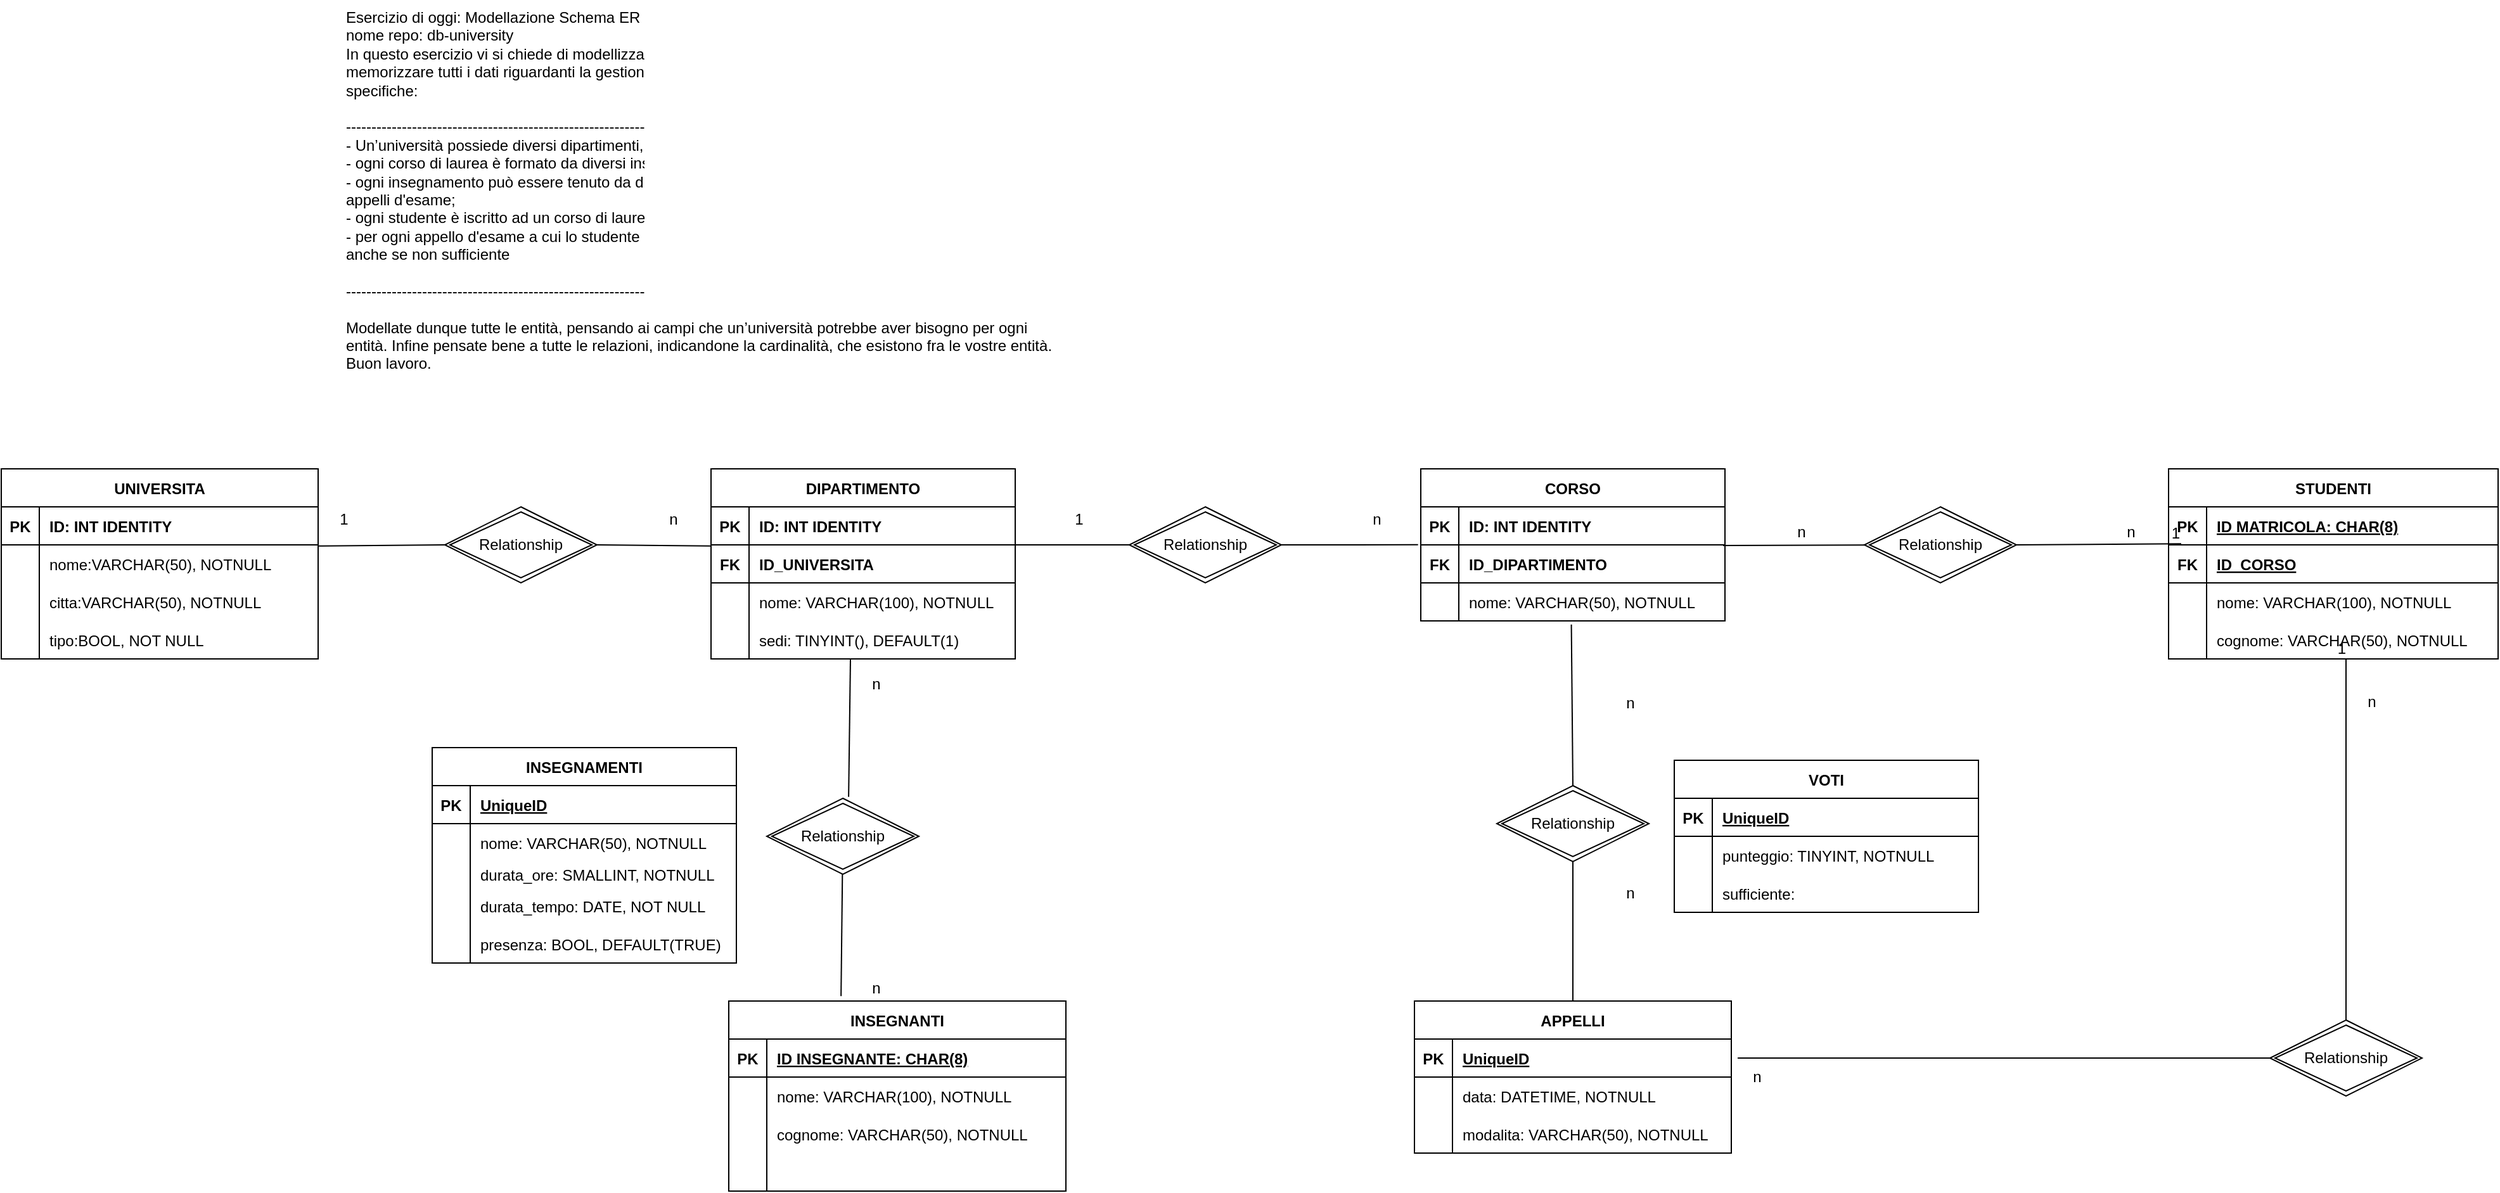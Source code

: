 <mxfile version="20.5.3" type="device"><diagram id="l1JfomQBx6-PSJpJHyX_" name="Pagina-1"><mxGraphModel dx="3084" dy="1757" grid="1" gridSize="10" guides="1" tooltips="1" connect="1" arrows="1" fold="1" page="1" pageScale="1" pageWidth="827" pageHeight="1169" math="0" shadow="0"><root><mxCell id="0"/><mxCell id="1" parent="0"/><mxCell id="r5b_RyFG96KMBuVX0cpk-1" value="Esercizio di oggi: Modellazione Schema ER Università&lt;br&gt;nome repo: db-university&lt;br&gt;In questo esercizio vi si chiede di modellizzare la struttura di un database con un modello ER per memorizzare tutti i dati riguardanti la gestione di un’università. Pertanto sono presenti le seguenti specifiche:&lt;br&gt;&lt;br&gt;-------------------------------------------------------------------------------------------------------------------------------------------&lt;br&gt;- Un’università possiede diversi dipartimenti, ognuno con uno o più corsi di laurea offerti;&lt;br&gt;- ogni corso di laurea è formato da diversi insegnamenti;&lt;br&gt;- ogni insegnamento può essere tenuto da diversi insegnanti. Inoltre ogni insegnamento prevede degli appelli d'esame;&lt;br&gt;- ogni studente è iscritto ad un corso di laurea;&lt;br&gt;- per ogni appello d'esame a cui lo studente ha partecipato, è necessario memorizzare il voto ottenuto, anche se non sufficiente&lt;br&gt;&lt;br&gt;------------------------------------------------------------------------------------------------------------------------------------------&lt;br&gt;&lt;br&gt;Modellate dunque tutte le entità, pensando ai campi che un’università potrebbe aver bisogno per ogni entità. Infine pensate bene a tutte le relazioni, indicandone la cardinalità, che esistono fra le vostre entità.&lt;br&gt;Buon lavoro." style="text;whiteSpace=wrap;html=1;movable=0;resizable=0;rotatable=0;deletable=0;editable=0;connectable=0;" vertex="1" parent="1"><mxGeometry x="20" y="30" width="560" height="250" as="geometry"/></mxCell><mxCell id="r5b_RyFG96KMBuVX0cpk-8" value="UNIVERSITA" style="shape=table;startSize=30;container=1;collapsible=1;childLayout=tableLayout;fixedRows=1;rowLines=0;fontStyle=1;align=center;resizeLast=1;movable=0;resizable=0;rotatable=0;deletable=0;editable=0;connectable=0;" vertex="1" parent="1"><mxGeometry x="-250" y="400" width="250" height="150" as="geometry"/></mxCell><mxCell id="r5b_RyFG96KMBuVX0cpk-9" value="" style="shape=tableRow;horizontal=0;startSize=0;swimlaneHead=0;swimlaneBody=0;fillColor=none;collapsible=0;dropTarget=0;points=[[0,0.5],[1,0.5]];portConstraint=eastwest;top=0;left=0;right=0;bottom=1;movable=0;resizable=0;rotatable=0;deletable=0;editable=0;connectable=0;" vertex="1" parent="r5b_RyFG96KMBuVX0cpk-8"><mxGeometry y="30" width="250" height="30" as="geometry"/></mxCell><mxCell id="r5b_RyFG96KMBuVX0cpk-10" value="PK" style="shape=partialRectangle;connectable=0;fillColor=none;top=0;left=0;bottom=0;right=0;fontStyle=1;overflow=hidden;movable=0;resizable=0;rotatable=0;deletable=0;editable=0;" vertex="1" parent="r5b_RyFG96KMBuVX0cpk-9"><mxGeometry width="30" height="30" as="geometry"><mxRectangle width="30" height="30" as="alternateBounds"/></mxGeometry></mxCell><mxCell id="r5b_RyFG96KMBuVX0cpk-11" value="ID: INT IDENTITY" style="shape=partialRectangle;connectable=0;fillColor=none;top=0;left=0;bottom=0;right=0;align=left;spacingLeft=6;fontStyle=1;overflow=hidden;movable=0;resizable=0;rotatable=0;deletable=0;editable=0;" vertex="1" parent="r5b_RyFG96KMBuVX0cpk-9"><mxGeometry x="30" width="220" height="30" as="geometry"><mxRectangle width="220" height="30" as="alternateBounds"/></mxGeometry></mxCell><mxCell id="r5b_RyFG96KMBuVX0cpk-12" value="" style="shape=tableRow;horizontal=0;startSize=0;swimlaneHead=0;swimlaneBody=0;fillColor=none;collapsible=0;dropTarget=0;points=[[0,0.5],[1,0.5]];portConstraint=eastwest;top=0;left=0;right=0;bottom=0;movable=0;resizable=0;rotatable=0;deletable=0;editable=0;connectable=0;" vertex="1" parent="r5b_RyFG96KMBuVX0cpk-8"><mxGeometry y="60" width="250" height="30" as="geometry"/></mxCell><mxCell id="r5b_RyFG96KMBuVX0cpk-13" value="" style="shape=partialRectangle;connectable=0;fillColor=none;top=0;left=0;bottom=0;right=0;editable=0;overflow=hidden;movable=0;resizable=0;rotatable=0;deletable=0;" vertex="1" parent="r5b_RyFG96KMBuVX0cpk-12"><mxGeometry width="30" height="30" as="geometry"><mxRectangle width="30" height="30" as="alternateBounds"/></mxGeometry></mxCell><mxCell id="r5b_RyFG96KMBuVX0cpk-14" value="nome:VARCHAR(50), NOTNULL" style="shape=partialRectangle;connectable=0;fillColor=none;top=0;left=0;bottom=0;right=0;align=left;spacingLeft=6;overflow=hidden;movable=0;resizable=0;rotatable=0;deletable=0;editable=0;" vertex="1" parent="r5b_RyFG96KMBuVX0cpk-12"><mxGeometry x="30" width="220" height="30" as="geometry"><mxRectangle width="220" height="30" as="alternateBounds"/></mxGeometry></mxCell><mxCell id="r5b_RyFG96KMBuVX0cpk-15" value="" style="shape=tableRow;horizontal=0;startSize=0;swimlaneHead=0;swimlaneBody=0;fillColor=none;collapsible=0;dropTarget=0;points=[[0,0.5],[1,0.5]];portConstraint=eastwest;top=0;left=0;right=0;bottom=0;movable=0;resizable=0;rotatable=0;deletable=0;editable=0;connectable=0;" vertex="1" parent="r5b_RyFG96KMBuVX0cpk-8"><mxGeometry y="90" width="250" height="30" as="geometry"/></mxCell><mxCell id="r5b_RyFG96KMBuVX0cpk-16" value="" style="shape=partialRectangle;connectable=0;fillColor=none;top=0;left=0;bottom=0;right=0;editable=0;overflow=hidden;movable=0;resizable=0;rotatable=0;deletable=0;" vertex="1" parent="r5b_RyFG96KMBuVX0cpk-15"><mxGeometry width="30" height="30" as="geometry"><mxRectangle width="30" height="30" as="alternateBounds"/></mxGeometry></mxCell><mxCell id="r5b_RyFG96KMBuVX0cpk-17" value="citta:VARCHAR(50), NOTNULL" style="shape=partialRectangle;connectable=0;fillColor=none;top=0;left=0;bottom=0;right=0;align=left;spacingLeft=6;overflow=hidden;movable=0;resizable=0;rotatable=0;deletable=0;editable=0;" vertex="1" parent="r5b_RyFG96KMBuVX0cpk-15"><mxGeometry x="30" width="220" height="30" as="geometry"><mxRectangle width="220" height="30" as="alternateBounds"/></mxGeometry></mxCell><mxCell id="r5b_RyFG96KMBuVX0cpk-18" value="" style="shape=tableRow;horizontal=0;startSize=0;swimlaneHead=0;swimlaneBody=0;fillColor=none;collapsible=0;dropTarget=0;points=[[0,0.5],[1,0.5]];portConstraint=eastwest;top=0;left=0;right=0;bottom=0;movable=0;resizable=0;rotatable=0;deletable=0;editable=0;connectable=0;" vertex="1" parent="r5b_RyFG96KMBuVX0cpk-8"><mxGeometry y="120" width="250" height="30" as="geometry"/></mxCell><mxCell id="r5b_RyFG96KMBuVX0cpk-19" value="" style="shape=partialRectangle;connectable=0;fillColor=none;top=0;left=0;bottom=0;right=0;editable=0;overflow=hidden;movable=0;resizable=0;rotatable=0;deletable=0;" vertex="1" parent="r5b_RyFG96KMBuVX0cpk-18"><mxGeometry width="30" height="30" as="geometry"><mxRectangle width="30" height="30" as="alternateBounds"/></mxGeometry></mxCell><mxCell id="r5b_RyFG96KMBuVX0cpk-20" value="tipo:BOOL, NOT NULL" style="shape=partialRectangle;connectable=0;fillColor=none;top=0;left=0;bottom=0;right=0;align=left;spacingLeft=6;overflow=hidden;movable=0;resizable=0;rotatable=0;deletable=0;editable=0;" vertex="1" parent="r5b_RyFG96KMBuVX0cpk-18"><mxGeometry x="30" width="220" height="30" as="geometry"><mxRectangle width="220" height="30" as="alternateBounds"/></mxGeometry></mxCell><mxCell id="r5b_RyFG96KMBuVX0cpk-27" value="DIPARTIMENTO" style="shape=table;startSize=30;container=1;collapsible=1;childLayout=tableLayout;fixedRows=1;rowLines=0;fontStyle=1;align=center;resizeLast=1;movable=0;resizable=0;rotatable=0;deletable=0;editable=0;connectable=0;" vertex="1" parent="1"><mxGeometry x="310" y="400" width="240" height="150" as="geometry"/></mxCell><mxCell id="r5b_RyFG96KMBuVX0cpk-28" value="" style="shape=tableRow;horizontal=0;startSize=0;swimlaneHead=0;swimlaneBody=0;fillColor=none;collapsible=0;dropTarget=0;points=[[0,0.5],[1,0.5]];portConstraint=eastwest;top=0;left=0;right=0;bottom=1;movable=0;resizable=0;rotatable=0;deletable=0;editable=0;connectable=0;" vertex="1" parent="r5b_RyFG96KMBuVX0cpk-27"><mxGeometry y="30" width="240" height="30" as="geometry"/></mxCell><mxCell id="r5b_RyFG96KMBuVX0cpk-29" value="PK" style="shape=partialRectangle;connectable=0;fillColor=none;top=0;left=0;bottom=0;right=0;fontStyle=1;overflow=hidden;movable=0;resizable=0;rotatable=0;deletable=0;editable=0;" vertex="1" parent="r5b_RyFG96KMBuVX0cpk-28"><mxGeometry width="30" height="30" as="geometry"><mxRectangle width="30" height="30" as="alternateBounds"/></mxGeometry></mxCell><mxCell id="r5b_RyFG96KMBuVX0cpk-30" value="ID: INT IDENTITY" style="shape=partialRectangle;connectable=0;fillColor=none;top=0;left=0;bottom=0;right=0;align=left;spacingLeft=6;fontStyle=1;overflow=hidden;movable=0;resizable=0;rotatable=0;deletable=0;editable=0;" vertex="1" parent="r5b_RyFG96KMBuVX0cpk-28"><mxGeometry x="30" width="210" height="30" as="geometry"><mxRectangle width="210" height="30" as="alternateBounds"/></mxGeometry></mxCell><mxCell id="r5b_RyFG96KMBuVX0cpk-206" style="shape=tableRow;horizontal=0;startSize=0;swimlaneHead=0;swimlaneBody=0;fillColor=none;collapsible=0;dropTarget=0;points=[[0,0.5],[1,0.5]];portConstraint=eastwest;top=0;left=0;right=0;bottom=1;movable=0;resizable=0;rotatable=0;deletable=0;editable=0;connectable=0;" vertex="1" parent="r5b_RyFG96KMBuVX0cpk-27"><mxGeometry y="60" width="240" height="30" as="geometry"/></mxCell><mxCell id="r5b_RyFG96KMBuVX0cpk-207" value="FK" style="shape=partialRectangle;connectable=0;fillColor=none;top=0;left=0;bottom=0;right=0;fontStyle=1;overflow=hidden;movable=0;resizable=0;rotatable=0;deletable=0;editable=0;" vertex="1" parent="r5b_RyFG96KMBuVX0cpk-206"><mxGeometry width="30" height="30" as="geometry"><mxRectangle width="30" height="30" as="alternateBounds"/></mxGeometry></mxCell><mxCell id="r5b_RyFG96KMBuVX0cpk-208" value="ID_UNIVERSITA" style="shape=partialRectangle;connectable=1;fillColor=none;top=0;left=0;bottom=0;right=0;align=left;spacingLeft=6;fontStyle=1;overflow=hidden;movable=1;resizable=1;rotatable=1;deletable=1;editable=1;" vertex="1" parent="r5b_RyFG96KMBuVX0cpk-206"><mxGeometry x="30" width="210" height="30" as="geometry"><mxRectangle width="210" height="30" as="alternateBounds"/></mxGeometry></mxCell><mxCell id="r5b_RyFG96KMBuVX0cpk-31" value="" style="shape=tableRow;horizontal=0;startSize=0;swimlaneHead=0;swimlaneBody=0;fillColor=none;collapsible=0;dropTarget=0;points=[[0,0.5],[1,0.5]];portConstraint=eastwest;top=0;left=0;right=0;bottom=0;movable=0;resizable=0;rotatable=0;deletable=0;editable=0;connectable=0;" vertex="1" parent="r5b_RyFG96KMBuVX0cpk-27"><mxGeometry y="90" width="240" height="30" as="geometry"/></mxCell><mxCell id="r5b_RyFG96KMBuVX0cpk-32" value="" style="shape=partialRectangle;connectable=0;fillColor=none;top=0;left=0;bottom=0;right=0;editable=0;overflow=hidden;movable=0;resizable=0;rotatable=0;deletable=0;" vertex="1" parent="r5b_RyFG96KMBuVX0cpk-31"><mxGeometry width="30" height="30" as="geometry"><mxRectangle width="30" height="30" as="alternateBounds"/></mxGeometry></mxCell><mxCell id="r5b_RyFG96KMBuVX0cpk-33" value="nome: VARCHAR(100), NOTNULL " style="shape=partialRectangle;connectable=0;fillColor=none;top=0;left=0;bottom=0;right=0;align=left;spacingLeft=6;overflow=hidden;movable=0;resizable=0;rotatable=0;deletable=0;editable=0;" vertex="1" parent="r5b_RyFG96KMBuVX0cpk-31"><mxGeometry x="30" width="210" height="30" as="geometry"><mxRectangle width="210" height="30" as="alternateBounds"/></mxGeometry></mxCell><mxCell id="r5b_RyFG96KMBuVX0cpk-34" value="" style="shape=tableRow;horizontal=0;startSize=0;swimlaneHead=0;swimlaneBody=0;fillColor=none;collapsible=0;dropTarget=0;points=[[0,0.5],[1,0.5]];portConstraint=eastwest;top=0;left=0;right=0;bottom=0;movable=0;resizable=0;rotatable=0;deletable=0;editable=0;connectable=0;" vertex="1" parent="r5b_RyFG96KMBuVX0cpk-27"><mxGeometry y="120" width="240" height="30" as="geometry"/></mxCell><mxCell id="r5b_RyFG96KMBuVX0cpk-35" value="" style="shape=partialRectangle;connectable=0;fillColor=none;top=0;left=0;bottom=0;right=0;editable=0;overflow=hidden;movable=0;resizable=0;rotatable=0;deletable=0;" vertex="1" parent="r5b_RyFG96KMBuVX0cpk-34"><mxGeometry width="30" height="30" as="geometry"><mxRectangle width="30" height="30" as="alternateBounds"/></mxGeometry></mxCell><mxCell id="r5b_RyFG96KMBuVX0cpk-36" value="sedi: TINYINT(), DEFAULT(1)" style="shape=partialRectangle;connectable=0;fillColor=none;top=0;left=0;bottom=0;right=0;align=left;spacingLeft=6;overflow=hidden;movable=0;resizable=0;rotatable=0;deletable=0;editable=0;" vertex="1" parent="r5b_RyFG96KMBuVX0cpk-34"><mxGeometry x="30" width="210" height="30" as="geometry"><mxRectangle width="210" height="30" as="alternateBounds"/></mxGeometry></mxCell><mxCell id="r5b_RyFG96KMBuVX0cpk-46" value="CORSO" style="shape=table;startSize=30;container=1;collapsible=1;childLayout=tableLayout;fixedRows=1;rowLines=0;fontStyle=1;align=center;resizeLast=1;movable=1;resizable=1;rotatable=1;deletable=1;editable=1;connectable=1;" vertex="1" parent="1"><mxGeometry x="870" y="400" width="240" height="120" as="geometry"/></mxCell><mxCell id="r5b_RyFG96KMBuVX0cpk-47" value="" style="shape=tableRow;horizontal=0;startSize=0;swimlaneHead=0;swimlaneBody=0;fillColor=none;collapsible=0;dropTarget=0;points=[[0,0.5],[1,0.5]];portConstraint=eastwest;top=0;left=0;right=0;bottom=1;movable=0;resizable=0;rotatable=0;deletable=0;editable=0;connectable=0;" vertex="1" parent="r5b_RyFG96KMBuVX0cpk-46"><mxGeometry y="30" width="240" height="30" as="geometry"/></mxCell><mxCell id="r5b_RyFG96KMBuVX0cpk-48" value="PK" style="shape=partialRectangle;connectable=0;fillColor=none;top=0;left=0;bottom=0;right=0;fontStyle=1;overflow=hidden;movable=0;resizable=0;rotatable=0;deletable=0;editable=0;" vertex="1" parent="r5b_RyFG96KMBuVX0cpk-47"><mxGeometry width="30" height="30" as="geometry"><mxRectangle width="30" height="30" as="alternateBounds"/></mxGeometry></mxCell><mxCell id="r5b_RyFG96KMBuVX0cpk-49" value="ID: INT IDENTITY" style="shape=partialRectangle;connectable=0;fillColor=none;top=0;left=0;bottom=0;right=0;align=left;spacingLeft=6;fontStyle=1;overflow=hidden;movable=0;resizable=0;rotatable=0;deletable=0;editable=0;" vertex="1" parent="r5b_RyFG96KMBuVX0cpk-47"><mxGeometry x="30" width="210" height="30" as="geometry"><mxRectangle width="210" height="30" as="alternateBounds"/></mxGeometry></mxCell><mxCell id="r5b_RyFG96KMBuVX0cpk-200" style="shape=tableRow;horizontal=0;startSize=0;swimlaneHead=0;swimlaneBody=0;fillColor=none;collapsible=0;dropTarget=0;points=[[0,0.5],[1,0.5]];portConstraint=eastwest;top=0;left=0;right=0;bottom=1;movable=0;resizable=0;rotatable=0;deletable=0;editable=0;connectable=0;" vertex="1" parent="r5b_RyFG96KMBuVX0cpk-46"><mxGeometry y="60" width="240" height="30" as="geometry"/></mxCell><mxCell id="r5b_RyFG96KMBuVX0cpk-201" value="FK" style="shape=partialRectangle;connectable=1;fillColor=none;top=0;left=0;bottom=0;right=0;fontStyle=1;overflow=hidden;movable=1;resizable=1;rotatable=1;deletable=1;editable=1;" vertex="1" parent="r5b_RyFG96KMBuVX0cpk-200"><mxGeometry width="30" height="30" as="geometry"><mxRectangle width="30" height="30" as="alternateBounds"/></mxGeometry></mxCell><mxCell id="r5b_RyFG96KMBuVX0cpk-202" value="ID_DIPARTIMENTO" style="shape=partialRectangle;connectable=1;fillColor=none;top=0;left=0;bottom=0;right=0;align=left;spacingLeft=6;fontStyle=1;overflow=hidden;movable=1;resizable=1;rotatable=1;deletable=1;editable=1;" vertex="1" parent="r5b_RyFG96KMBuVX0cpk-200"><mxGeometry x="30" width="210" height="30" as="geometry"><mxRectangle width="210" height="30" as="alternateBounds"/></mxGeometry></mxCell><mxCell id="r5b_RyFG96KMBuVX0cpk-50" value="" style="shape=tableRow;horizontal=0;startSize=0;swimlaneHead=0;swimlaneBody=0;fillColor=none;collapsible=0;dropTarget=0;points=[[0,0.5],[1,0.5]];portConstraint=eastwest;top=0;left=0;right=0;bottom=0;movable=0;resizable=0;rotatable=0;deletable=0;editable=0;connectable=0;" vertex="1" parent="r5b_RyFG96KMBuVX0cpk-46"><mxGeometry y="90" width="240" height="30" as="geometry"/></mxCell><mxCell id="r5b_RyFG96KMBuVX0cpk-51" value="" style="shape=partialRectangle;connectable=0;fillColor=none;top=0;left=0;bottom=0;right=0;editable=0;overflow=hidden;movable=0;resizable=0;rotatable=0;deletable=0;" vertex="1" parent="r5b_RyFG96KMBuVX0cpk-50"><mxGeometry width="30" height="30" as="geometry"><mxRectangle width="30" height="30" as="alternateBounds"/></mxGeometry></mxCell><mxCell id="r5b_RyFG96KMBuVX0cpk-52" value="nome: VARCHAR(50), NOTNULL" style="shape=partialRectangle;connectable=0;fillColor=none;top=0;left=0;bottom=0;right=0;align=left;spacingLeft=6;overflow=hidden;movable=0;resizable=0;rotatable=0;deletable=0;editable=0;" vertex="1" parent="r5b_RyFG96KMBuVX0cpk-50"><mxGeometry x="30" width="210" height="30" as="geometry"><mxRectangle width="210" height="30" as="alternateBounds"/></mxGeometry></mxCell><mxCell id="r5b_RyFG96KMBuVX0cpk-65" value="INSEGNAMENTI" style="shape=table;startSize=30;container=1;collapsible=1;childLayout=tableLayout;fixedRows=1;rowLines=0;fontStyle=1;align=center;resizeLast=1;movable=1;resizable=1;rotatable=1;deletable=1;editable=1;connectable=1;" vertex="1" parent="1"><mxGeometry x="90" y="620" width="240" height="170" as="geometry"/></mxCell><mxCell id="r5b_RyFG96KMBuVX0cpk-66" value="" style="shape=tableRow;horizontal=0;startSize=0;swimlaneHead=0;swimlaneBody=0;fillColor=none;collapsible=0;dropTarget=0;points=[[0,0.5],[1,0.5]];portConstraint=eastwest;top=0;left=0;right=0;bottom=1;movable=0;resizable=0;rotatable=0;deletable=0;editable=0;connectable=0;" vertex="1" parent="r5b_RyFG96KMBuVX0cpk-65"><mxGeometry y="30" width="240" height="30" as="geometry"/></mxCell><mxCell id="r5b_RyFG96KMBuVX0cpk-67" value="PK" style="shape=partialRectangle;connectable=0;fillColor=none;top=0;left=0;bottom=0;right=0;fontStyle=1;overflow=hidden;movable=0;resizable=0;rotatable=0;deletable=0;editable=0;" vertex="1" parent="r5b_RyFG96KMBuVX0cpk-66"><mxGeometry width="30" height="30" as="geometry"><mxRectangle width="30" height="30" as="alternateBounds"/></mxGeometry></mxCell><mxCell id="r5b_RyFG96KMBuVX0cpk-68" value="UniqueID" style="shape=partialRectangle;connectable=0;fillColor=none;top=0;left=0;bottom=0;right=0;align=left;spacingLeft=6;fontStyle=5;overflow=hidden;movable=0;resizable=0;rotatable=0;deletable=0;editable=0;" vertex="1" parent="r5b_RyFG96KMBuVX0cpk-66"><mxGeometry x="30" width="210" height="30" as="geometry"><mxRectangle width="210" height="30" as="alternateBounds"/></mxGeometry></mxCell><mxCell id="r5b_RyFG96KMBuVX0cpk-69" value="" style="shape=tableRow;horizontal=0;startSize=0;swimlaneHead=0;swimlaneBody=0;fillColor=none;collapsible=0;dropTarget=0;points=[[0,0.5],[1,0.5]];portConstraint=eastwest;top=0;left=0;right=0;bottom=0;movable=0;resizable=0;rotatable=0;deletable=0;editable=0;connectable=0;" vertex="1" parent="r5b_RyFG96KMBuVX0cpk-65"><mxGeometry y="60" width="240" height="30" as="geometry"/></mxCell><mxCell id="r5b_RyFG96KMBuVX0cpk-70" value="" style="shape=partialRectangle;connectable=0;fillColor=none;top=0;left=0;bottom=0;right=0;editable=0;overflow=hidden;movable=0;resizable=0;rotatable=0;deletable=0;" vertex="1" parent="r5b_RyFG96KMBuVX0cpk-69"><mxGeometry width="30" height="30" as="geometry"><mxRectangle width="30" height="30" as="alternateBounds"/></mxGeometry></mxCell><mxCell id="r5b_RyFG96KMBuVX0cpk-71" value="nome: VARCHAR(50), NOTNULL" style="shape=partialRectangle;connectable=0;fillColor=none;top=0;left=0;bottom=0;right=0;align=left;spacingLeft=6;overflow=hidden;movable=0;resizable=0;rotatable=0;deletable=0;editable=0;" vertex="1" parent="r5b_RyFG96KMBuVX0cpk-69"><mxGeometry x="30" width="210" height="30" as="geometry"><mxRectangle width="210" height="30" as="alternateBounds"/></mxGeometry></mxCell><mxCell id="r5b_RyFG96KMBuVX0cpk-72" value="" style="shape=tableRow;horizontal=0;startSize=0;swimlaneHead=0;swimlaneBody=0;fillColor=none;collapsible=0;dropTarget=0;points=[[0,0.5],[1,0.5]];portConstraint=eastwest;top=0;left=0;right=0;bottom=0;movable=0;resizable=0;rotatable=0;deletable=0;editable=0;connectable=0;" vertex="1" parent="r5b_RyFG96KMBuVX0cpk-65"><mxGeometry y="90" width="240" height="20" as="geometry"/></mxCell><mxCell id="r5b_RyFG96KMBuVX0cpk-73" value="" style="shape=partialRectangle;connectable=0;fillColor=none;top=0;left=0;bottom=0;right=0;editable=0;overflow=hidden;movable=0;resizable=0;rotatable=0;deletable=0;" vertex="1" parent="r5b_RyFG96KMBuVX0cpk-72"><mxGeometry width="30" height="20" as="geometry"><mxRectangle width="30" height="20" as="alternateBounds"/></mxGeometry></mxCell><mxCell id="r5b_RyFG96KMBuVX0cpk-74" value="durata_ore: SMALLINT, NOTNULL" style="shape=partialRectangle;connectable=0;fillColor=none;top=0;left=0;bottom=0;right=0;align=left;spacingLeft=6;overflow=hidden;movable=0;resizable=0;rotatable=0;deletable=0;editable=0;" vertex="1" parent="r5b_RyFG96KMBuVX0cpk-72"><mxGeometry x="30" width="210" height="20" as="geometry"><mxRectangle width="210" height="20" as="alternateBounds"/></mxGeometry></mxCell><mxCell id="r5b_RyFG96KMBuVX0cpk-75" value="" style="shape=tableRow;horizontal=0;startSize=0;swimlaneHead=0;swimlaneBody=0;fillColor=none;collapsible=0;dropTarget=0;points=[[0,0.5],[1,0.5]];portConstraint=eastwest;top=0;left=0;right=0;bottom=0;movable=0;resizable=0;rotatable=0;deletable=0;editable=0;connectable=0;" vertex="1" parent="r5b_RyFG96KMBuVX0cpk-65"><mxGeometry y="110" width="240" height="30" as="geometry"/></mxCell><mxCell id="r5b_RyFG96KMBuVX0cpk-76" value="" style="shape=partialRectangle;connectable=0;fillColor=none;top=0;left=0;bottom=0;right=0;editable=0;overflow=hidden;movable=0;resizable=0;rotatable=0;deletable=0;" vertex="1" parent="r5b_RyFG96KMBuVX0cpk-75"><mxGeometry width="30" height="30" as="geometry"><mxRectangle width="30" height="30" as="alternateBounds"/></mxGeometry></mxCell><mxCell id="r5b_RyFG96KMBuVX0cpk-77" value="durata_tempo: DATE, NOT NULL" style="shape=partialRectangle;connectable=0;fillColor=none;top=0;left=0;bottom=0;right=0;align=left;spacingLeft=6;overflow=hidden;movable=0;resizable=0;rotatable=0;deletable=0;editable=0;" vertex="1" parent="r5b_RyFG96KMBuVX0cpk-75"><mxGeometry x="30" width="210" height="30" as="geometry"><mxRectangle width="210" height="30" as="alternateBounds"/></mxGeometry></mxCell><mxCell id="r5b_RyFG96KMBuVX0cpk-242" style="shape=tableRow;horizontal=0;startSize=0;swimlaneHead=0;swimlaneBody=0;fillColor=none;collapsible=0;dropTarget=0;points=[[0,0.5],[1,0.5]];portConstraint=eastwest;top=0;left=0;right=0;bottom=0;movable=0;resizable=0;rotatable=0;deletable=0;editable=0;connectable=0;" vertex="1" parent="r5b_RyFG96KMBuVX0cpk-65"><mxGeometry y="140" width="240" height="30" as="geometry"/></mxCell><mxCell id="r5b_RyFG96KMBuVX0cpk-243" style="shape=partialRectangle;connectable=0;fillColor=none;top=0;left=0;bottom=0;right=0;editable=0;overflow=hidden;movable=0;resizable=0;rotatable=0;deletable=0;" vertex="1" parent="r5b_RyFG96KMBuVX0cpk-242"><mxGeometry width="30" height="30" as="geometry"><mxRectangle width="30" height="30" as="alternateBounds"/></mxGeometry></mxCell><mxCell id="r5b_RyFG96KMBuVX0cpk-244" value="presenza: BOOL, DEFAULT(TRUE)" style="shape=partialRectangle;connectable=0;fillColor=none;top=0;left=0;bottom=0;right=0;align=left;spacingLeft=6;overflow=hidden;movable=0;resizable=0;rotatable=0;deletable=0;editable=0;" vertex="1" parent="r5b_RyFG96KMBuVX0cpk-242"><mxGeometry x="30" width="210" height="30" as="geometry"><mxRectangle width="210" height="30" as="alternateBounds"/></mxGeometry></mxCell><mxCell id="r5b_RyFG96KMBuVX0cpk-84" value="APPELLI" style="shape=table;startSize=30;container=1;collapsible=1;childLayout=tableLayout;fixedRows=1;rowLines=0;fontStyle=1;align=center;resizeLast=1;movable=0;resizable=0;rotatable=0;deletable=0;editable=0;connectable=0;" vertex="1" parent="1"><mxGeometry x="865" y="820" width="250" height="120" as="geometry"/></mxCell><mxCell id="r5b_RyFG96KMBuVX0cpk-85" value="" style="shape=tableRow;horizontal=0;startSize=0;swimlaneHead=0;swimlaneBody=0;fillColor=none;collapsible=0;dropTarget=0;points=[[0,0.5],[1,0.5]];portConstraint=eastwest;top=0;left=0;right=0;bottom=1;movable=0;resizable=0;rotatable=0;deletable=0;editable=0;connectable=0;" vertex="1" parent="r5b_RyFG96KMBuVX0cpk-84"><mxGeometry y="30" width="250" height="30" as="geometry"/></mxCell><mxCell id="r5b_RyFG96KMBuVX0cpk-86" value="PK" style="shape=partialRectangle;connectable=0;fillColor=none;top=0;left=0;bottom=0;right=0;fontStyle=1;overflow=hidden;movable=0;resizable=0;rotatable=0;deletable=0;editable=0;" vertex="1" parent="r5b_RyFG96KMBuVX0cpk-85"><mxGeometry width="30" height="30" as="geometry"><mxRectangle width="30" height="30" as="alternateBounds"/></mxGeometry></mxCell><mxCell id="r5b_RyFG96KMBuVX0cpk-87" value="UniqueID" style="shape=partialRectangle;connectable=0;fillColor=none;top=0;left=0;bottom=0;right=0;align=left;spacingLeft=6;fontStyle=5;overflow=hidden;movable=0;resizable=0;rotatable=0;deletable=0;editable=0;" vertex="1" parent="r5b_RyFG96KMBuVX0cpk-85"><mxGeometry x="30" width="220" height="30" as="geometry"><mxRectangle width="220" height="30" as="alternateBounds"/></mxGeometry></mxCell><mxCell id="r5b_RyFG96KMBuVX0cpk-88" value="" style="shape=tableRow;horizontal=0;startSize=0;swimlaneHead=0;swimlaneBody=0;fillColor=none;collapsible=0;dropTarget=0;points=[[0,0.5],[1,0.5]];portConstraint=eastwest;top=0;left=0;right=0;bottom=0;movable=0;resizable=0;rotatable=0;deletable=0;editable=0;connectable=0;" vertex="1" parent="r5b_RyFG96KMBuVX0cpk-84"><mxGeometry y="60" width="250" height="30" as="geometry"/></mxCell><mxCell id="r5b_RyFG96KMBuVX0cpk-89" value="" style="shape=partialRectangle;connectable=0;fillColor=none;top=0;left=0;bottom=0;right=0;editable=0;overflow=hidden;movable=0;resizable=0;rotatable=0;deletable=0;" vertex="1" parent="r5b_RyFG96KMBuVX0cpk-88"><mxGeometry width="30" height="30" as="geometry"><mxRectangle width="30" height="30" as="alternateBounds"/></mxGeometry></mxCell><mxCell id="r5b_RyFG96KMBuVX0cpk-90" value="data: DATETIME, NOTNULL" style="shape=partialRectangle;connectable=0;fillColor=none;top=0;left=0;bottom=0;right=0;align=left;spacingLeft=6;overflow=hidden;movable=0;resizable=0;rotatable=0;deletable=0;editable=0;" vertex="1" parent="r5b_RyFG96KMBuVX0cpk-88"><mxGeometry x="30" width="220" height="30" as="geometry"><mxRectangle width="220" height="30" as="alternateBounds"/></mxGeometry></mxCell><mxCell id="r5b_RyFG96KMBuVX0cpk-91" value="" style="shape=tableRow;horizontal=0;startSize=0;swimlaneHead=0;swimlaneBody=0;fillColor=none;collapsible=0;dropTarget=0;points=[[0,0.5],[1,0.5]];portConstraint=eastwest;top=0;left=0;right=0;bottom=0;movable=0;resizable=0;rotatable=0;deletable=0;editable=0;connectable=0;" vertex="1" parent="r5b_RyFG96KMBuVX0cpk-84"><mxGeometry y="90" width="250" height="30" as="geometry"/></mxCell><mxCell id="r5b_RyFG96KMBuVX0cpk-92" value="" style="shape=partialRectangle;connectable=0;fillColor=none;top=0;left=0;bottom=0;right=0;editable=0;overflow=hidden;movable=0;resizable=0;rotatable=0;deletable=0;" vertex="1" parent="r5b_RyFG96KMBuVX0cpk-91"><mxGeometry width="30" height="30" as="geometry"><mxRectangle width="30" height="30" as="alternateBounds"/></mxGeometry></mxCell><mxCell id="r5b_RyFG96KMBuVX0cpk-93" value="modalita: VARCHAR(50), NOTNULL" style="shape=partialRectangle;connectable=0;fillColor=none;top=0;left=0;bottom=0;right=0;align=left;spacingLeft=6;overflow=hidden;movable=0;resizable=0;rotatable=0;deletable=0;editable=0;" vertex="1" parent="r5b_RyFG96KMBuVX0cpk-91"><mxGeometry x="30" width="220" height="30" as="geometry"><mxRectangle width="220" height="30" as="alternateBounds"/></mxGeometry></mxCell><mxCell id="r5b_RyFG96KMBuVX0cpk-103" value="STUDENTI" style="shape=table;startSize=30;container=1;collapsible=1;childLayout=tableLayout;fixedRows=1;rowLines=0;fontStyle=1;align=center;resizeLast=1;movable=1;resizable=1;rotatable=1;deletable=1;editable=1;connectable=1;" vertex="1" parent="1"><mxGeometry x="1460" y="400" width="260" height="150" as="geometry"/></mxCell><mxCell id="r5b_RyFG96KMBuVX0cpk-104" value="" style="shape=tableRow;horizontal=0;startSize=0;swimlaneHead=0;swimlaneBody=0;fillColor=none;collapsible=0;dropTarget=0;points=[[0,0.5],[1,0.5]];portConstraint=eastwest;top=0;left=0;right=0;bottom=1;movable=1;resizable=1;rotatable=1;deletable=1;editable=1;connectable=1;" vertex="1" parent="r5b_RyFG96KMBuVX0cpk-103"><mxGeometry y="30" width="260" height="30" as="geometry"/></mxCell><mxCell id="r5b_RyFG96KMBuVX0cpk-105" value="PK" style="shape=partialRectangle;connectable=0;fillColor=none;top=0;left=0;bottom=0;right=0;fontStyle=1;overflow=hidden;movable=0;resizable=0;rotatable=0;deletable=0;editable=0;" vertex="1" parent="r5b_RyFG96KMBuVX0cpk-104"><mxGeometry width="30" height="30" as="geometry"><mxRectangle width="30" height="30" as="alternateBounds"/></mxGeometry></mxCell><mxCell id="r5b_RyFG96KMBuVX0cpk-106" value="ID MATRICOLA: CHAR(8)" style="shape=partialRectangle;connectable=1;fillColor=none;top=0;left=0;bottom=0;right=0;align=left;spacingLeft=6;fontStyle=5;overflow=hidden;movable=1;resizable=1;rotatable=1;deletable=1;editable=1;" vertex="1" parent="r5b_RyFG96KMBuVX0cpk-104"><mxGeometry x="30" width="230" height="30" as="geometry"><mxRectangle width="230" height="30" as="alternateBounds"/></mxGeometry></mxCell><mxCell id="r5b_RyFG96KMBuVX0cpk-476" style="shape=tableRow;horizontal=0;startSize=0;swimlaneHead=0;swimlaneBody=0;fillColor=none;collapsible=0;dropTarget=0;points=[[0,0.5],[1,0.5]];portConstraint=eastwest;top=0;left=0;right=0;bottom=1;movable=1;resizable=1;rotatable=1;deletable=1;editable=1;connectable=1;" vertex="1" parent="r5b_RyFG96KMBuVX0cpk-103"><mxGeometry y="60" width="260" height="30" as="geometry"/></mxCell><mxCell id="r5b_RyFG96KMBuVX0cpk-477" value="FK" style="shape=partialRectangle;connectable=1;fillColor=none;top=0;left=0;bottom=0;right=0;fontStyle=1;overflow=hidden;movable=1;resizable=1;rotatable=1;deletable=1;editable=1;" vertex="1" parent="r5b_RyFG96KMBuVX0cpk-476"><mxGeometry width="30" height="30" as="geometry"><mxRectangle width="30" height="30" as="alternateBounds"/></mxGeometry></mxCell><mxCell id="r5b_RyFG96KMBuVX0cpk-478" value="ID_CORSO" style="shape=partialRectangle;connectable=1;fillColor=none;top=0;left=0;bottom=0;right=0;align=left;spacingLeft=6;fontStyle=5;overflow=hidden;movable=1;resizable=1;rotatable=1;deletable=1;editable=1;" vertex="1" parent="r5b_RyFG96KMBuVX0cpk-476"><mxGeometry x="30" width="230" height="30" as="geometry"><mxRectangle width="230" height="30" as="alternateBounds"/></mxGeometry></mxCell><mxCell id="r5b_RyFG96KMBuVX0cpk-107" value="" style="shape=tableRow;horizontal=0;startSize=0;swimlaneHead=0;swimlaneBody=0;fillColor=none;collapsible=0;dropTarget=0;points=[[0,0.5],[1,0.5]];portConstraint=eastwest;top=0;left=0;right=0;bottom=0;movable=0;resizable=0;rotatable=0;deletable=0;editable=0;connectable=0;" vertex="1" parent="r5b_RyFG96KMBuVX0cpk-103"><mxGeometry y="90" width="260" height="30" as="geometry"/></mxCell><mxCell id="r5b_RyFG96KMBuVX0cpk-108" value="" style="shape=partialRectangle;connectable=0;fillColor=none;top=0;left=0;bottom=0;right=0;editable=0;overflow=hidden;movable=0;resizable=0;rotatable=0;deletable=0;" vertex="1" parent="r5b_RyFG96KMBuVX0cpk-107"><mxGeometry width="30" height="30" as="geometry"><mxRectangle width="30" height="30" as="alternateBounds"/></mxGeometry></mxCell><mxCell id="r5b_RyFG96KMBuVX0cpk-109" value="nome: VARCHAR(100), NOTNULL " style="shape=partialRectangle;connectable=1;fillColor=none;top=0;left=0;bottom=0;right=0;align=left;spacingLeft=6;overflow=hidden;movable=1;resizable=1;rotatable=1;deletable=1;editable=1;" vertex="1" parent="r5b_RyFG96KMBuVX0cpk-107"><mxGeometry x="30" width="230" height="30" as="geometry"><mxRectangle width="230" height="30" as="alternateBounds"/></mxGeometry></mxCell><mxCell id="r5b_RyFG96KMBuVX0cpk-110" value="" style="shape=tableRow;horizontal=0;startSize=0;swimlaneHead=0;swimlaneBody=0;fillColor=none;collapsible=0;dropTarget=0;points=[[0,0.5],[1,0.5]];portConstraint=eastwest;top=0;left=0;right=0;bottom=0;movable=0;resizable=0;rotatable=0;deletable=0;editable=0;connectable=0;" vertex="1" parent="r5b_RyFG96KMBuVX0cpk-103"><mxGeometry y="120" width="260" height="30" as="geometry"/></mxCell><mxCell id="r5b_RyFG96KMBuVX0cpk-111" value="" style="shape=partialRectangle;connectable=0;fillColor=none;top=0;left=0;bottom=0;right=0;editable=0;overflow=hidden;movable=0;resizable=0;rotatable=0;deletable=0;" vertex="1" parent="r5b_RyFG96KMBuVX0cpk-110"><mxGeometry width="30" height="30" as="geometry"><mxRectangle width="30" height="30" as="alternateBounds"/></mxGeometry></mxCell><mxCell id="r5b_RyFG96KMBuVX0cpk-112" value="cognome: VARCHAR(50), NOTNULL" style="shape=partialRectangle;connectable=1;fillColor=none;top=0;left=0;bottom=0;right=0;align=left;spacingLeft=6;overflow=hidden;movable=1;resizable=1;rotatable=1;deletable=1;editable=1;" vertex="1" parent="r5b_RyFG96KMBuVX0cpk-110"><mxGeometry x="30" width="230" height="30" as="geometry"><mxRectangle width="230" height="30" as="alternateBounds"/></mxGeometry></mxCell><mxCell id="r5b_RyFG96KMBuVX0cpk-122" value="INSEGNANTI" style="shape=table;startSize=30;container=1;collapsible=1;childLayout=tableLayout;fixedRows=1;rowLines=0;fontStyle=1;align=center;resizeLast=1;movable=1;resizable=1;rotatable=1;deletable=1;editable=1;connectable=1;" vertex="1" parent="1"><mxGeometry x="324" y="820" width="266" height="150" as="geometry"/></mxCell><mxCell id="r5b_RyFG96KMBuVX0cpk-123" value="" style="shape=tableRow;horizontal=0;startSize=0;swimlaneHead=0;swimlaneBody=0;fillColor=none;collapsible=0;dropTarget=0;points=[[0,0.5],[1,0.5]];portConstraint=eastwest;top=0;left=0;right=0;bottom=1;movable=1;resizable=1;rotatable=1;deletable=1;editable=1;connectable=1;" vertex="1" parent="r5b_RyFG96KMBuVX0cpk-122"><mxGeometry y="30" width="266" height="30" as="geometry"/></mxCell><mxCell id="r5b_RyFG96KMBuVX0cpk-124" value="PK" style="shape=partialRectangle;connectable=0;fillColor=none;top=0;left=0;bottom=0;right=0;fontStyle=1;overflow=hidden;movable=0;resizable=0;rotatable=0;deletable=0;editable=0;" vertex="1" parent="r5b_RyFG96KMBuVX0cpk-123"><mxGeometry width="30" height="30" as="geometry"><mxRectangle width="30" height="30" as="alternateBounds"/></mxGeometry></mxCell><mxCell id="r5b_RyFG96KMBuVX0cpk-125" value="ID INSEGNANTE: CHAR(8)" style="shape=partialRectangle;connectable=1;fillColor=none;top=0;left=0;bottom=0;right=0;align=left;spacingLeft=6;fontStyle=5;overflow=hidden;movable=1;resizable=1;rotatable=1;deletable=1;editable=1;" vertex="1" parent="r5b_RyFG96KMBuVX0cpk-123"><mxGeometry x="30" width="236" height="30" as="geometry"><mxRectangle width="236" height="30" as="alternateBounds"/></mxGeometry></mxCell><mxCell id="r5b_RyFG96KMBuVX0cpk-126" value="" style="shape=tableRow;horizontal=0;startSize=0;swimlaneHead=0;swimlaneBody=0;fillColor=none;collapsible=0;dropTarget=0;points=[[0,0.5],[1,0.5]];portConstraint=eastwest;top=0;left=0;right=0;bottom=0;movable=1;resizable=1;rotatable=1;deletable=1;editable=1;connectable=1;" vertex="1" parent="r5b_RyFG96KMBuVX0cpk-122"><mxGeometry y="60" width="266" height="30" as="geometry"/></mxCell><mxCell id="r5b_RyFG96KMBuVX0cpk-127" value="" style="shape=partialRectangle;connectable=0;fillColor=none;top=0;left=0;bottom=0;right=0;editable=0;overflow=hidden;movable=0;resizable=0;rotatable=0;deletable=0;" vertex="1" parent="r5b_RyFG96KMBuVX0cpk-126"><mxGeometry width="30" height="30" as="geometry"><mxRectangle width="30" height="30" as="alternateBounds"/></mxGeometry></mxCell><mxCell id="r5b_RyFG96KMBuVX0cpk-128" value="nome: VARCHAR(100), NOTNULL " style="shape=partialRectangle;connectable=1;fillColor=none;top=0;left=0;bottom=0;right=0;align=left;spacingLeft=6;overflow=hidden;movable=1;resizable=1;rotatable=1;deletable=1;editable=1;" vertex="1" parent="r5b_RyFG96KMBuVX0cpk-126"><mxGeometry x="30" width="236" height="30" as="geometry"><mxRectangle width="236" height="30" as="alternateBounds"/></mxGeometry></mxCell><mxCell id="r5b_RyFG96KMBuVX0cpk-129" value="" style="shape=tableRow;horizontal=0;startSize=0;swimlaneHead=0;swimlaneBody=0;fillColor=none;collapsible=0;dropTarget=0;points=[[0,0.5],[1,0.5]];portConstraint=eastwest;top=0;left=0;right=0;bottom=0;movable=1;resizable=1;rotatable=1;deletable=1;editable=1;connectable=1;" vertex="1" parent="r5b_RyFG96KMBuVX0cpk-122"><mxGeometry y="90" width="266" height="30" as="geometry"/></mxCell><mxCell id="r5b_RyFG96KMBuVX0cpk-130" value="" style="shape=partialRectangle;connectable=0;fillColor=none;top=0;left=0;bottom=0;right=0;editable=0;overflow=hidden;movable=0;resizable=0;rotatable=0;deletable=0;" vertex="1" parent="r5b_RyFG96KMBuVX0cpk-129"><mxGeometry width="30" height="30" as="geometry"><mxRectangle width="30" height="30" as="alternateBounds"/></mxGeometry></mxCell><mxCell id="r5b_RyFG96KMBuVX0cpk-131" value="cognome: VARCHAR(50), NOTNULL" style="shape=partialRectangle;connectable=1;fillColor=none;top=0;left=0;bottom=0;right=0;align=left;spacingLeft=6;overflow=hidden;movable=1;resizable=1;rotatable=1;deletable=1;editable=1;" vertex="1" parent="r5b_RyFG96KMBuVX0cpk-129"><mxGeometry x="30" width="236" height="30" as="geometry"><mxRectangle width="236" height="30" as="alternateBounds"/></mxGeometry></mxCell><mxCell id="r5b_RyFG96KMBuVX0cpk-132" value="" style="shape=tableRow;horizontal=0;startSize=0;swimlaneHead=0;swimlaneBody=0;fillColor=none;collapsible=0;dropTarget=0;points=[[0,0.5],[1,0.5]];portConstraint=eastwest;top=0;left=0;right=0;bottom=0;movable=0;resizable=0;rotatable=0;deletable=0;editable=0;connectable=0;" vertex="1" parent="r5b_RyFG96KMBuVX0cpk-122"><mxGeometry y="120" width="266" height="30" as="geometry"/></mxCell><mxCell id="r5b_RyFG96KMBuVX0cpk-133" value="" style="shape=partialRectangle;connectable=0;fillColor=none;top=0;left=0;bottom=0;right=0;editable=0;overflow=hidden;movable=0;resizable=0;rotatable=0;deletable=0;" vertex="1" parent="r5b_RyFG96KMBuVX0cpk-132"><mxGeometry width="30" height="30" as="geometry"><mxRectangle width="30" height="30" as="alternateBounds"/></mxGeometry></mxCell><mxCell id="r5b_RyFG96KMBuVX0cpk-134" value="" style="shape=partialRectangle;connectable=0;fillColor=none;top=0;left=0;bottom=0;right=0;align=left;spacingLeft=6;overflow=hidden;movable=0;resizable=0;rotatable=0;deletable=0;editable=0;" vertex="1" parent="r5b_RyFG96KMBuVX0cpk-132"><mxGeometry x="30" width="236" height="30" as="geometry"><mxRectangle width="236" height="30" as="alternateBounds"/></mxGeometry></mxCell><mxCell id="r5b_RyFG96KMBuVX0cpk-141" value="VOTI" style="shape=table;startSize=30;container=1;collapsible=1;childLayout=tableLayout;fixedRows=1;rowLines=0;fontStyle=1;align=center;resizeLast=1;movable=1;resizable=1;rotatable=1;deletable=1;editable=1;connectable=1;" vertex="1" parent="1"><mxGeometry x="1070" y="630" width="240" height="120" as="geometry"/></mxCell><mxCell id="r5b_RyFG96KMBuVX0cpk-142" value="" style="shape=tableRow;horizontal=0;startSize=0;swimlaneHead=0;swimlaneBody=0;fillColor=none;collapsible=0;dropTarget=0;points=[[0,0.5],[1,0.5]];portConstraint=eastwest;top=0;left=0;right=0;bottom=1;movable=0;resizable=0;rotatable=0;deletable=0;editable=0;connectable=0;" vertex="1" parent="r5b_RyFG96KMBuVX0cpk-141"><mxGeometry y="30" width="240" height="30" as="geometry"/></mxCell><mxCell id="r5b_RyFG96KMBuVX0cpk-143" value="PK" style="shape=partialRectangle;connectable=0;fillColor=none;top=0;left=0;bottom=0;right=0;fontStyle=1;overflow=hidden;movable=0;resizable=0;rotatable=0;deletable=0;editable=0;" vertex="1" parent="r5b_RyFG96KMBuVX0cpk-142"><mxGeometry width="30" height="30" as="geometry"><mxRectangle width="30" height="30" as="alternateBounds"/></mxGeometry></mxCell><mxCell id="r5b_RyFG96KMBuVX0cpk-144" value="UniqueID" style="shape=partialRectangle;connectable=0;fillColor=none;top=0;left=0;bottom=0;right=0;align=left;spacingLeft=6;fontStyle=5;overflow=hidden;movable=0;resizable=0;rotatable=0;deletable=0;editable=0;" vertex="1" parent="r5b_RyFG96KMBuVX0cpk-142"><mxGeometry x="30" width="210" height="30" as="geometry"><mxRectangle width="210" height="30" as="alternateBounds"/></mxGeometry></mxCell><mxCell id="r5b_RyFG96KMBuVX0cpk-145" value="" style="shape=tableRow;horizontal=0;startSize=0;swimlaneHead=0;swimlaneBody=0;fillColor=none;collapsible=0;dropTarget=0;points=[[0,0.5],[1,0.5]];portConstraint=eastwest;top=0;left=0;right=0;bottom=0;movable=0;resizable=0;rotatable=0;deletable=0;editable=0;connectable=0;" vertex="1" parent="r5b_RyFG96KMBuVX0cpk-141"><mxGeometry y="60" width="240" height="30" as="geometry"/></mxCell><mxCell id="r5b_RyFG96KMBuVX0cpk-146" value="" style="shape=partialRectangle;connectable=0;fillColor=none;top=0;left=0;bottom=0;right=0;editable=0;overflow=hidden;movable=0;resizable=0;rotatable=0;deletable=0;" vertex="1" parent="r5b_RyFG96KMBuVX0cpk-145"><mxGeometry width="30" height="30" as="geometry"><mxRectangle width="30" height="30" as="alternateBounds"/></mxGeometry></mxCell><mxCell id="r5b_RyFG96KMBuVX0cpk-147" value="punteggio: TINYINT, NOTNULL" style="shape=partialRectangle;connectable=0;fillColor=none;top=0;left=0;bottom=0;right=0;align=left;spacingLeft=6;overflow=hidden;movable=0;resizable=0;rotatable=0;deletable=0;editable=0;" vertex="1" parent="r5b_RyFG96KMBuVX0cpk-145"><mxGeometry x="30" width="210" height="30" as="geometry"><mxRectangle width="210" height="30" as="alternateBounds"/></mxGeometry></mxCell><mxCell id="r5b_RyFG96KMBuVX0cpk-148" value="" style="shape=tableRow;horizontal=0;startSize=0;swimlaneHead=0;swimlaneBody=0;fillColor=none;collapsible=0;dropTarget=0;points=[[0,0.5],[1,0.5]];portConstraint=eastwest;top=0;left=0;right=0;bottom=0;movable=0;resizable=0;rotatable=0;deletable=0;editable=0;connectable=0;" vertex="1" parent="r5b_RyFG96KMBuVX0cpk-141"><mxGeometry y="90" width="240" height="30" as="geometry"/></mxCell><mxCell id="r5b_RyFG96KMBuVX0cpk-149" value="" style="shape=partialRectangle;connectable=0;fillColor=none;top=0;left=0;bottom=0;right=0;editable=0;overflow=hidden;movable=0;resizable=0;rotatable=0;deletable=0;" vertex="1" parent="r5b_RyFG96KMBuVX0cpk-148"><mxGeometry width="30" height="30" as="geometry"><mxRectangle width="30" height="30" as="alternateBounds"/></mxGeometry></mxCell><mxCell id="r5b_RyFG96KMBuVX0cpk-150" value="sufficiente:" style="shape=partialRectangle;connectable=0;fillColor=none;top=0;left=0;bottom=0;right=0;align=left;spacingLeft=6;overflow=hidden;movable=0;resizable=0;rotatable=0;deletable=0;editable=0;" vertex="1" parent="r5b_RyFG96KMBuVX0cpk-148"><mxGeometry x="30" width="210" height="30" as="geometry"><mxRectangle width="210" height="30" as="alternateBounds"/></mxGeometry></mxCell><mxCell id="r5b_RyFG96KMBuVX0cpk-225" value="Relationship" style="shape=rhombus;double=1;perimeter=rhombusPerimeter;whiteSpace=wrap;html=1;align=center;movable=0;resizable=0;rotatable=0;deletable=0;editable=0;connectable=0;" vertex="1" parent="1"><mxGeometry x="640" y="430" width="120" height="60" as="geometry"/></mxCell><mxCell id="r5b_RyFG96KMBuVX0cpk-226" value="" style="endArrow=none;html=1;rounded=0;entryX=0;entryY=0.5;entryDx=0;entryDy=0;movable=0;resizable=0;rotatable=0;deletable=0;editable=0;connectable=0;" edge="1" parent="1" target="r5b_RyFG96KMBuVX0cpk-225"><mxGeometry relative="1" as="geometry"><mxPoint x="550" y="460" as="sourcePoint"/><mxPoint x="720" y="490" as="targetPoint"/><Array as="points"/></mxGeometry></mxCell><mxCell id="r5b_RyFG96KMBuVX0cpk-227" value="" style="resizable=0;html=1;align=right;verticalAlign=bottom;movable=0;rotatable=0;deletable=0;editable=0;connectable=0;" connectable="0" vertex="1" parent="r5b_RyFG96KMBuVX0cpk-226"><mxGeometry x="1" relative="1" as="geometry"/></mxCell><mxCell id="r5b_RyFG96KMBuVX0cpk-228" value="" style="endArrow=none;html=1;rounded=0;exitX=1;exitY=0.5;exitDx=0;exitDy=0;entryX=-0.009;entryY=-0.006;entryDx=0;entryDy=0;entryPerimeter=0;movable=0;resizable=0;rotatable=0;deletable=0;editable=0;connectable=0;" edge="1" parent="1" source="r5b_RyFG96KMBuVX0cpk-225" target="r5b_RyFG96KMBuVX0cpk-200"><mxGeometry relative="1" as="geometry"><mxPoint x="730" y="440" as="sourcePoint"/><mxPoint x="840" y="460" as="targetPoint"/><Array as="points"><mxPoint x="820" y="460"/></Array></mxGeometry></mxCell><mxCell id="r5b_RyFG96KMBuVX0cpk-229" value="" style="resizable=0;html=1;align=right;verticalAlign=bottom;movable=0;rotatable=0;deletable=0;editable=0;connectable=0;" connectable="0" vertex="1" parent="r5b_RyFG96KMBuVX0cpk-228"><mxGeometry x="1" relative="1" as="geometry"/></mxCell><mxCell id="r5b_RyFG96KMBuVX0cpk-230" value="1" style="text;html=1;align=center;verticalAlign=middle;resizable=0;points=[];autosize=1;strokeColor=none;fillColor=none;movable=0;rotatable=0;deletable=0;editable=0;connectable=0;" vertex="1" parent="1"><mxGeometry x="585" y="425" width="30" height="30" as="geometry"/></mxCell><mxCell id="r5b_RyFG96KMBuVX0cpk-231" value="n" style="text;html=1;align=center;verticalAlign=middle;resizable=0;points=[];autosize=1;strokeColor=none;fillColor=none;movable=0;rotatable=0;deletable=0;editable=0;connectable=0;" vertex="1" parent="1"><mxGeometry x="820" y="425" width="30" height="30" as="geometry"/></mxCell><mxCell id="r5b_RyFG96KMBuVX0cpk-232" value="Relationship" style="shape=rhombus;double=1;perimeter=rhombusPerimeter;whiteSpace=wrap;html=1;align=center;movable=0;resizable=0;rotatable=0;deletable=0;editable=0;connectable=0;" vertex="1" parent="1"><mxGeometry x="100" y="430" width="120" height="60" as="geometry"/></mxCell><mxCell id="r5b_RyFG96KMBuVX0cpk-233" value="" style="endArrow=none;html=1;rounded=0;entryX=-0.001;entryY=0.03;entryDx=0;entryDy=0;entryPerimeter=0;exitX=1;exitY=0.5;exitDx=0;exitDy=0;movable=0;resizable=0;rotatable=0;deletable=0;editable=0;connectable=0;" edge="1" parent="1" source="r5b_RyFG96KMBuVX0cpk-232" target="r5b_RyFG96KMBuVX0cpk-206"><mxGeometry relative="1" as="geometry"><mxPoint x="180" y="450" as="sourcePoint"/><mxPoint x="340" y="450" as="targetPoint"/></mxGeometry></mxCell><mxCell id="r5b_RyFG96KMBuVX0cpk-234" value="" style="resizable=0;html=1;align=right;verticalAlign=bottom;movable=0;rotatable=0;deletable=0;editable=0;connectable=0;" connectable="0" vertex="1" parent="r5b_RyFG96KMBuVX0cpk-233"><mxGeometry x="1" relative="1" as="geometry"/></mxCell><mxCell id="r5b_RyFG96KMBuVX0cpk-237" value="" style="endArrow=none;html=1;rounded=0;entryX=0.999;entryY=0.03;entryDx=0;entryDy=0;entryPerimeter=0;exitX=0;exitY=0.5;exitDx=0;exitDy=0;movable=0;resizable=0;rotatable=0;deletable=0;editable=0;connectable=0;" edge="1" parent="1" source="r5b_RyFG96KMBuVX0cpk-232" target="r5b_RyFG96KMBuVX0cpk-12"><mxGeometry relative="1" as="geometry"><mxPoint x="180" y="450" as="sourcePoint"/><mxPoint x="340" y="450" as="targetPoint"/></mxGeometry></mxCell><mxCell id="r5b_RyFG96KMBuVX0cpk-238" value="" style="resizable=0;html=1;align=right;verticalAlign=bottom;movable=0;rotatable=0;deletable=0;editable=0;connectable=0;" connectable="0" vertex="1" parent="r5b_RyFG96KMBuVX0cpk-237"><mxGeometry x="1" relative="1" as="geometry"/></mxCell><mxCell id="r5b_RyFG96KMBuVX0cpk-240" value="1" style="text;html=1;align=center;verticalAlign=middle;resizable=0;points=[];autosize=1;strokeColor=none;fillColor=none;movable=0;rotatable=0;deletable=0;editable=0;connectable=0;" vertex="1" parent="1"><mxGeometry x="5" y="425" width="30" height="30" as="geometry"/></mxCell><mxCell id="r5b_RyFG96KMBuVX0cpk-241" value="n" style="text;html=1;align=center;verticalAlign=middle;resizable=0;points=[];autosize=1;strokeColor=none;fillColor=none;movable=0;rotatable=0;deletable=0;editable=0;connectable=0;" vertex="1" parent="1"><mxGeometry x="265" y="425" width="30" height="30" as="geometry"/></mxCell><mxCell id="r5b_RyFG96KMBuVX0cpk-284" value="Relationship" style="shape=rhombus;double=1;perimeter=rhombusPerimeter;whiteSpace=wrap;html=1;align=center;movable=0;resizable=0;rotatable=0;deletable=0;editable=0;connectable=0;" vertex="1" parent="1"><mxGeometry x="930" y="650" width="120" height="60" as="geometry"/></mxCell><mxCell id="r5b_RyFG96KMBuVX0cpk-345" value="n" style="text;html=1;align=center;verticalAlign=middle;resizable=0;points=[];autosize=1;strokeColor=none;fillColor=none;movable=0;rotatable=0;deletable=0;editable=0;connectable=0;" vertex="1" parent="1"><mxGeometry x="1020" y="720" width="30" height="30" as="geometry"/></mxCell><mxCell id="r5b_RyFG96KMBuVX0cpk-346" value="n" style="text;html=1;align=center;verticalAlign=middle;resizable=0;points=[];autosize=1;strokeColor=none;fillColor=none;movable=0;rotatable=0;deletable=0;editable=0;connectable=0;" vertex="1" parent="1"><mxGeometry x="1020" y="570" width="30" height="30" as="geometry"/></mxCell><mxCell id="r5b_RyFG96KMBuVX0cpk-347" value="Relationship" style="shape=rhombus;double=1;perimeter=rhombusPerimeter;whiteSpace=wrap;html=1;align=center;movable=1;resizable=1;rotatable=1;deletable=1;editable=1;connectable=1;" vertex="1" parent="1"><mxGeometry x="1540" y="835" width="120" height="60" as="geometry"/></mxCell><mxCell id="r5b_RyFG96KMBuVX0cpk-381" value="" style="endArrow=none;html=1;rounded=0;exitX=0.5;exitY=0;exitDx=0;exitDy=0;entryX=0.495;entryY=1.096;entryDx=0;entryDy=0;entryPerimeter=0;movable=0;resizable=0;rotatable=0;deletable=0;editable=0;connectable=0;" edge="1" parent="1" source="r5b_RyFG96KMBuVX0cpk-284" target="r5b_RyFG96KMBuVX0cpk-50"><mxGeometry relative="1" as="geometry"><mxPoint x="920" y="560" as="sourcePoint"/><mxPoint x="1080" y="560" as="targetPoint"/></mxGeometry></mxCell><mxCell id="r5b_RyFG96KMBuVX0cpk-387" value="" style="endArrow=none;html=1;rounded=0;exitX=0.5;exitY=1;exitDx=0;exitDy=0;entryX=0.5;entryY=0;entryDx=0;entryDy=0;movable=0;resizable=0;rotatable=0;deletable=0;editable=0;connectable=0;" edge="1" parent="1" source="r5b_RyFG96KMBuVX0cpk-284" target="r5b_RyFG96KMBuVX0cpk-84"><mxGeometry relative="1" as="geometry"><mxPoint x="1200" y="980" as="sourcePoint"/><mxPoint x="990" y="760" as="targetPoint"/></mxGeometry></mxCell><mxCell id="r5b_RyFG96KMBuVX0cpk-388" value="" style="resizable=0;html=1;align=right;verticalAlign=bottom;movable=0;rotatable=0;deletable=0;editable=0;connectable=0;" connectable="0" vertex="1" parent="r5b_RyFG96KMBuVX0cpk-387"><mxGeometry x="1" relative="1" as="geometry"/></mxCell><mxCell id="r5b_RyFG96KMBuVX0cpk-423" value="" style="endArrow=none;html=1;rounded=0;entryX=0.333;entryY=-0.026;entryDx=0;entryDy=0;entryPerimeter=0;startArrow=none;movable=0;resizable=0;rotatable=0;deletable=0;editable=0;connectable=0;" edge="1" parent="1" source="r5b_RyFG96KMBuVX0cpk-425" target="r5b_RyFG96KMBuVX0cpk-122"><mxGeometry relative="1" as="geometry"><mxPoint x="420" y="550" as="sourcePoint"/><mxPoint x="550" y="630" as="targetPoint"/></mxGeometry></mxCell><mxCell id="r5b_RyFG96KMBuVX0cpk-424" value="" style="resizable=0;html=1;align=right;verticalAlign=bottom;movable=0;rotatable=0;deletable=0;editable=0;connectable=0;" connectable="0" vertex="1" parent="r5b_RyFG96KMBuVX0cpk-423"><mxGeometry x="1" relative="1" as="geometry"/></mxCell><mxCell id="r5b_RyFG96KMBuVX0cpk-425" value="Relationship" style="shape=rhombus;double=1;perimeter=rhombusPerimeter;whiteSpace=wrap;html=1;align=center;movable=0;resizable=0;rotatable=0;deletable=0;editable=0;connectable=0;" vertex="1" parent="1"><mxGeometry x="354" y="660" width="120" height="60" as="geometry"/></mxCell><mxCell id="r5b_RyFG96KMBuVX0cpk-426" value="" style="endArrow=none;html=1;rounded=0;entryX=0.538;entryY=-0.018;entryDx=0;entryDy=0;entryPerimeter=0;movable=0;resizable=0;rotatable=0;deletable=0;editable=0;connectable=0;" edge="1" parent="1" target="r5b_RyFG96KMBuVX0cpk-425"><mxGeometry relative="1" as="geometry"><mxPoint x="420" y="550" as="sourcePoint"/><mxPoint x="420.84" y="817.3" as="targetPoint"/></mxGeometry></mxCell><mxCell id="r5b_RyFG96KMBuVX0cpk-428" value="n" style="text;html=1;align=center;verticalAlign=middle;resizable=0;points=[];autosize=1;strokeColor=none;fillColor=none;movable=0;rotatable=0;deletable=0;editable=0;connectable=0;" vertex="1" parent="1"><mxGeometry x="425" y="795" width="30" height="30" as="geometry"/></mxCell><mxCell id="r5b_RyFG96KMBuVX0cpk-429" value="n" style="text;html=1;align=center;verticalAlign=middle;resizable=0;points=[];autosize=1;strokeColor=none;fillColor=none;movable=0;rotatable=0;deletable=0;editable=0;connectable=0;" vertex="1" parent="1"><mxGeometry x="425" y="555" width="30" height="30" as="geometry"/></mxCell><mxCell id="r5b_RyFG96KMBuVX0cpk-431" value="" style="endArrow=none;html=1;rounded=0;exitX=1;exitY=0.5;exitDx=0;exitDy=0;startArrow=none;movable=0;resizable=0;rotatable=0;deletable=0;editable=0;connectable=0;" edge="1" parent="1" source="r5b_RyFG96KMBuVX0cpk-430"><mxGeometry relative="1" as="geometry"><mxPoint x="1310" y="459.17" as="sourcePoint"/><mxPoint x="1470" y="459.17" as="targetPoint"/></mxGeometry></mxCell><mxCell id="r5b_RyFG96KMBuVX0cpk-432" value="1" style="resizable=0;html=1;align=right;verticalAlign=bottom;movable=0;rotatable=0;deletable=0;editable=0;connectable=0;" connectable="0" vertex="1" parent="r5b_RyFG96KMBuVX0cpk-431"><mxGeometry x="1" relative="1" as="geometry"/></mxCell><mxCell id="r5b_RyFG96KMBuVX0cpk-430" value="Relationship" style="shape=rhombus;double=1;perimeter=rhombusPerimeter;whiteSpace=wrap;html=1;align=center;movable=0;resizable=0;rotatable=0;deletable=0;editable=0;connectable=0;" vertex="1" parent="1"><mxGeometry x="1220" y="430" width="120" height="60" as="geometry"/></mxCell><mxCell id="r5b_RyFG96KMBuVX0cpk-439" value="" style="endArrow=none;html=1;rounded=0;exitX=0.994;exitY=0.017;exitDx=0;exitDy=0;exitPerimeter=0;movable=0;resizable=0;rotatable=0;deletable=0;editable=0;connectable=0;" edge="1" parent="1" source="r5b_RyFG96KMBuVX0cpk-200" target="r5b_RyFG96KMBuVX0cpk-430"><mxGeometry relative="1" as="geometry"><mxPoint x="1108.56" y="460.51" as="sourcePoint"/><mxPoint x="1470.0" y="459.17" as="targetPoint"/></mxGeometry></mxCell><mxCell id="r5b_RyFG96KMBuVX0cpk-441" value="n" style="text;html=1;align=center;verticalAlign=middle;resizable=0;points=[];autosize=1;strokeColor=none;fillColor=none;movable=0;rotatable=0;deletable=0;editable=0;connectable=0;" vertex="1" parent="1"><mxGeometry x="1155" y="435" width="30" height="30" as="geometry"/></mxCell><mxCell id="r5b_RyFG96KMBuVX0cpk-442" value="n" style="text;html=1;align=center;verticalAlign=middle;resizable=0;points=[];autosize=1;strokeColor=none;fillColor=none;movable=0;rotatable=0;deletable=0;editable=0;connectable=0;" vertex="1" parent="1"><mxGeometry x="1415" y="435" width="30" height="30" as="geometry"/></mxCell><mxCell id="r5b_RyFG96KMBuVX0cpk-480" value="" style="line;strokeWidth=1;rotatable=0;dashed=0;labelPosition=right;align=left;verticalAlign=middle;spacingTop=0;spacingLeft=6;points=[];portConstraint=eastwest;" vertex="1" parent="1"><mxGeometry x="1120" y="860" width="420" height="10" as="geometry"/></mxCell><mxCell id="r5b_RyFG96KMBuVX0cpk-481" value="" style="endArrow=none;html=1;rounded=0;exitX=0.5;exitY=0;exitDx=0;exitDy=0;" edge="1" parent="1" source="r5b_RyFG96KMBuVX0cpk-347"><mxGeometry relative="1" as="geometry"><mxPoint x="1510" y="730" as="sourcePoint"/><mxPoint x="1600" y="550" as="targetPoint"/></mxGeometry></mxCell><mxCell id="r5b_RyFG96KMBuVX0cpk-482" value="1" style="resizable=0;html=1;align=right;verticalAlign=bottom;" connectable="0" vertex="1" parent="r5b_RyFG96KMBuVX0cpk-481"><mxGeometry x="1" relative="1" as="geometry"/></mxCell><mxCell id="r5b_RyFG96KMBuVX0cpk-483" value="n" style="text;html=1;align=center;verticalAlign=middle;resizable=0;points=[];autosize=1;strokeColor=none;fillColor=none;" vertex="1" parent="1"><mxGeometry x="1120" y="865" width="30" height="30" as="geometry"/></mxCell><mxCell id="r5b_RyFG96KMBuVX0cpk-484" value="n" style="text;html=1;align=center;verticalAlign=middle;resizable=0;points=[];autosize=1;strokeColor=none;fillColor=none;" vertex="1" parent="1"><mxGeometry x="1605" y="569" width="30" height="30" as="geometry"/></mxCell></root></mxGraphModel></diagram></mxfile>